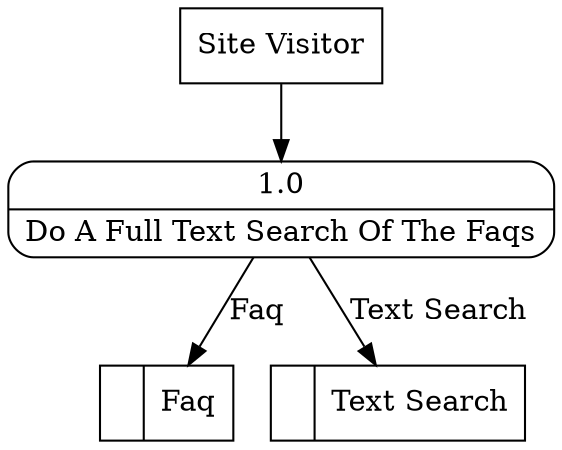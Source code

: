 digraph dfd2{ 
node[shape=record]
200 [label="<f0>  |<f1> Faq " ];
201 [label="<f0>  |<f1> Text Search " ];
202 [label="Site Visitor" shape=box];
203 [label="{<f0> 1.0|<f1> Do A Full Text Search Of The Faqs }" shape=Mrecord];
202 -> 203
203 -> 201 [label="Text Search"]
203 -> 200 [label="Faq"]
}